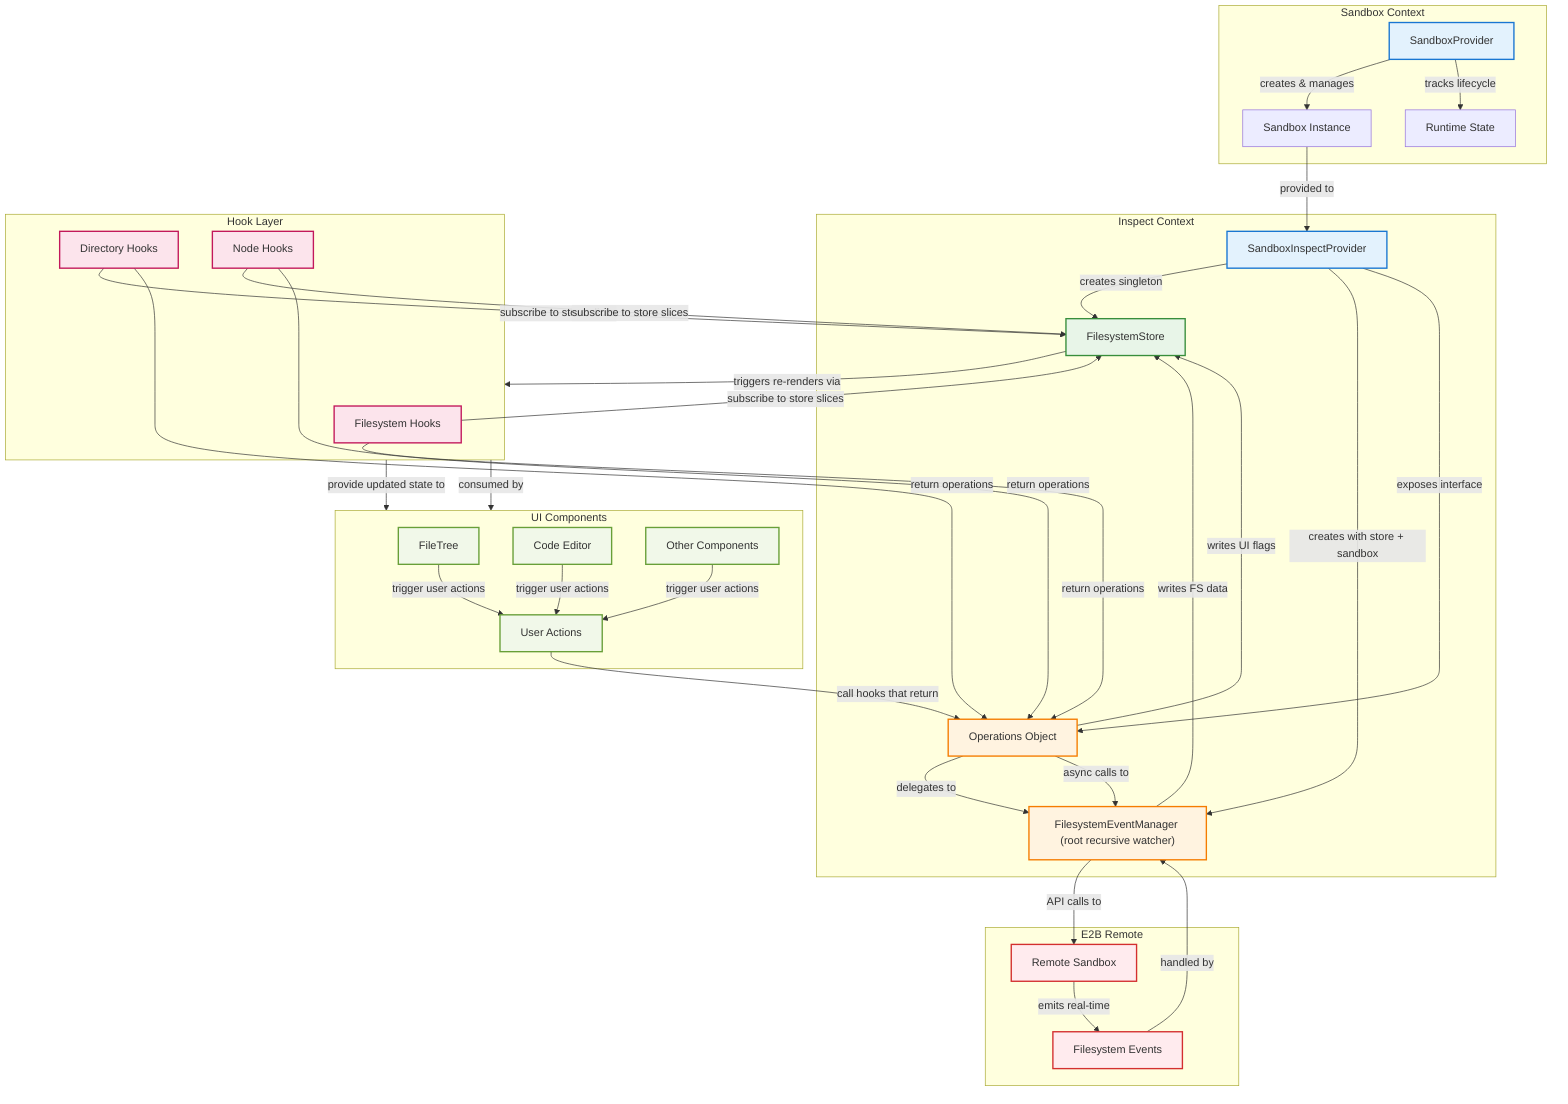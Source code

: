 flowchart TD
subgraph SANDBOX_CONTEXT["Sandbox Context"]
    direction TB
    SANDBOX_PROVIDER["SandboxProvider"]
    SANDBOX_INSTANCE["Sandbox Instance"]
    SANDBOX_STATE["Runtime State"]

    SANDBOX_PROVIDER -- "creates & manages" --> SANDBOX_INSTANCE
    SANDBOX_PROVIDER -- "tracks lifecycle" --> SANDBOX_STATE
end

subgraph INSPECT_CONTEXT["Inspect Context"]
    direction TB
    INSPECT_PROVIDER["SandboxInspectProvider"]
    FILESYSTEM_STORE["FilesystemStore"]
    EVENT_MANAGER["FilesystemEventManager (root recursive watcher)"]
    OPERATIONS["Operations Object"]

    INSPECT_PROVIDER -- "creates singleton" --> FILESYSTEM_STORE
    INSPECT_PROVIDER -- "creates with store + sandbox" --> EVENT_MANAGER
    INSPECT_PROVIDER -- "exposes interface" --> OPERATIONS
    EVENT_MANAGER -- "writes FS data" --> FILESYSTEM_STORE
    OPERATIONS -- "delegates to" --> EVENT_MANAGER
    OPERATIONS -- "writes UI flags" --> FILESYSTEM_STORE
end

subgraph HOOKS["Hook Layer"]
    direction TB
    FILESYSTEM_HOOKS["Filesystem Hooks"]
    DIRECTORY_HOOKS["Directory Hooks"]
    NODE_HOOKS["Node Hooks"]

    FILESYSTEM_HOOKS -- "subscribe to store slices" --> FILESYSTEM_STORE
    DIRECTORY_HOOKS -- "subscribe to store slices" --> FILESYSTEM_STORE
    NODE_HOOKS -- "subscribe to store slices" --> FILESYSTEM_STORE

    FILESYSTEM_HOOKS -- "return operations" --> OPERATIONS
    DIRECTORY_HOOKS -- "return operations" --> OPERATIONS
    NODE_HOOKS -- "return operations" --> OPERATIONS
end

subgraph UI_COMPONENTS["UI Components"]
    direction LR
    FILE_TREE["FileTree"]
    CODE_EDITOR["Code Editor"]
    OTHER_UI["Other Components"]

    FILE_TREE -- "trigger user actions" --> USER_ACTIONS["User Actions"]
    CODE_EDITOR -- "trigger user actions" --> USER_ACTIONS
    OTHER_UI -- "trigger user actions" --> USER_ACTIONS
end

subgraph E2B_REMOTE["E2B Remote"]
    REMOTE_SANDBOX["Remote Sandbox"]
    FS_EVENTS["Filesystem Events"]

    REMOTE_SANDBOX -- "emits real-time" --> FS_EVENTS
end

%% Context Dependencies
SANDBOX_INSTANCE -- "provided to" --> INSPECT_PROVIDER

%% Data Flow: User Actions
USER_ACTIONS -- "call hooks that return" --> OPERATIONS
OPERATIONS -- "async calls to" --> EVENT_MANAGER
EVENT_MANAGER -- "API calls to" --> REMOTE_SANDBOX

%% Data Flow: Remote Events
FS_EVENTS -- "handled by" --> EVENT_MANAGER
FILESYSTEM_STORE -- "triggers re-renders via" --> HOOKS
HOOKS -- "provide updated state to" --> UI_COMPONENTS

%% Hook Integration
HOOKS -- "consumed by" --> UI_COMPONENTS

%% Styling
classDef contextClass fill:#E3F2FD,stroke:#1976D2,stroke-width:2px
classDef storeClass fill:#E8F5E8,stroke:#388E3C,stroke-width:2px
classDef managerClass fill:#FFF3E0,stroke:#F57C00,stroke-width:2px
classDef hooksClass fill:#FCE4EC,stroke:#C2185B,stroke-width:2px
classDef uiClass fill:#F1F8E9,stroke:#689F38,stroke-width:2px
classDef remoteClass fill:#FFEBEE,stroke:#D32F2F,stroke-width:2px

class SANDBOX_PROVIDER,INSPECT_PROVIDER contextClass
class FILESYSTEM_STORE storeClass
class EVENT_MANAGER,OPERATIONS managerClass
class FILESYSTEM_HOOKS,DIRECTORY_HOOKS,NODE_HOOKS hooksClass
class FILE_TREE,CODE_EDITOR,OTHER_UI,USER_ACTIONS uiClass
class REMOTE_SANDBOX,FS_EVENTS remoteClass